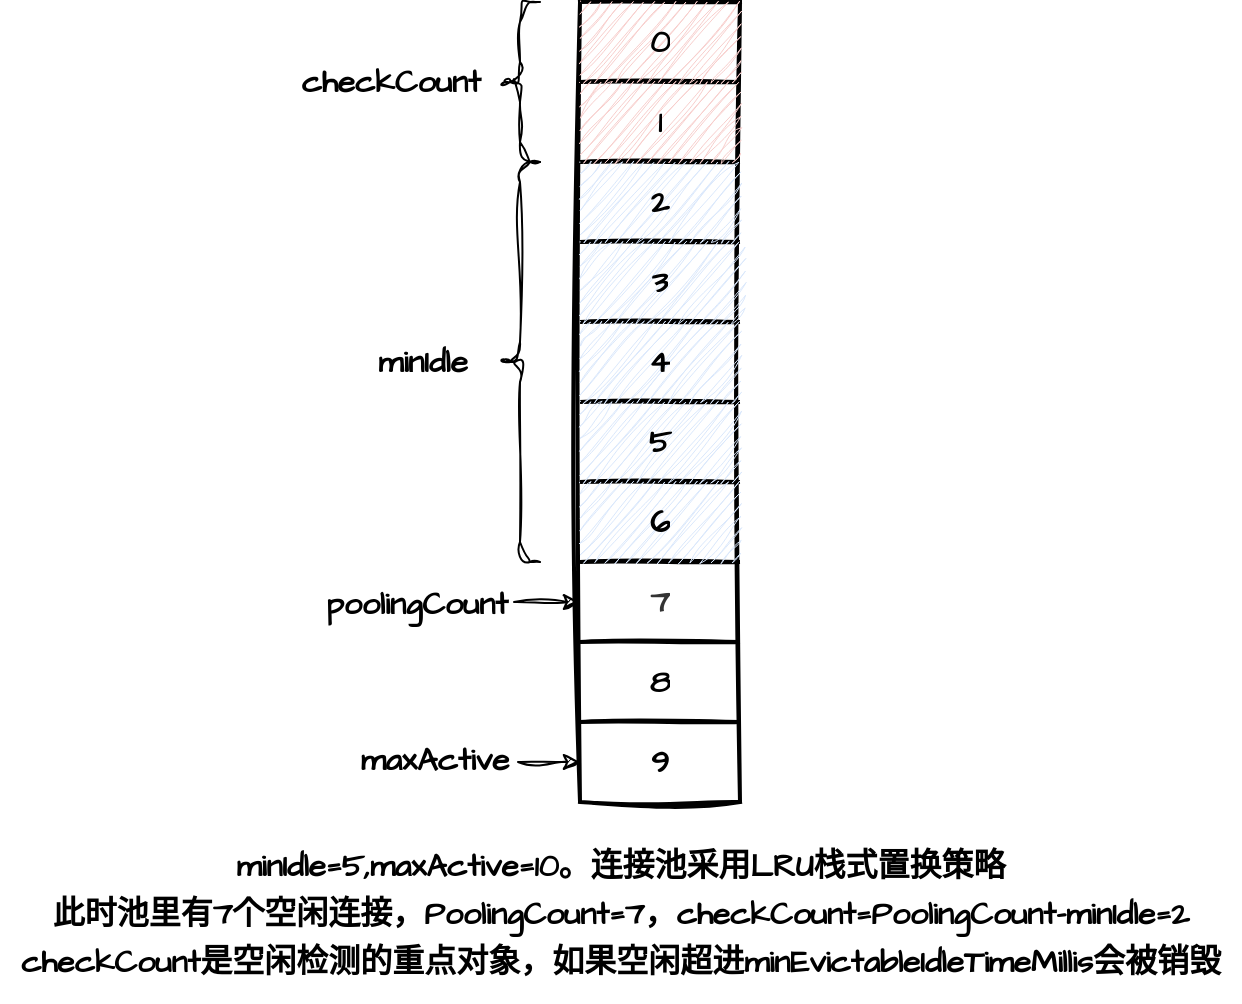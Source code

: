 <mxfile version="24.9.1">
  <diagram name="第 1 页" id="JmAHMn3rujhHnV1lBThX">
    <mxGraphModel dx="939" dy="1114" grid="1" gridSize="10" guides="1" tooltips="1" connect="1" arrows="1" fold="1" page="1" pageScale="1" pageWidth="827" pageHeight="1169" math="0" shadow="0">
      <root>
        <mxCell id="0" />
        <mxCell id="1" parent="0" />
        <mxCell id="PA8RiOm6JGbZ_3bK-6OF-1" value="" style="shape=table;startSize=0;container=1;collapsible=0;childLayout=tableLayout;fontSize=16;sketch=1;hachureGap=4;jiggle=2;curveFitting=1;fontFamily=Architects Daughter;fontSource=https%3A%2F%2Ffonts.googleapis.com%2Fcss%3Ffamily%3DArchitects%2BDaughter;strokeWidth=2;" vertex="1" parent="1">
          <mxGeometry x="360" y="400" width="80" height="400" as="geometry" />
        </mxCell>
        <mxCell id="PA8RiOm6JGbZ_3bK-6OF-31" style="shape=tableRow;horizontal=0;startSize=0;swimlaneHead=0;swimlaneBody=0;strokeColor=#b85450;top=0;left=0;bottom=0;right=0;collapsible=0;dropTarget=0;fillColor=#f8cecc;points=[[0,0.5],[1,0.5]];portConstraint=eastwest;fontSize=16;sketch=1;hachureGap=4;jiggle=2;curveFitting=1;fontFamily=Architects Daughter;fontSource=https%3A%2F%2Ffonts.googleapis.com%2Fcss%3Ffamily%3DArchitects%2BDaughter;opacity=0;" vertex="1" parent="PA8RiOm6JGbZ_3bK-6OF-1">
          <mxGeometry width="80" height="40" as="geometry" />
        </mxCell>
        <mxCell id="PA8RiOm6JGbZ_3bK-6OF-32" value="&lt;b&gt;0&lt;/b&gt;" style="shape=partialRectangle;html=1;whiteSpace=wrap;connectable=0;strokeColor=#b85450;overflow=hidden;fillColor=#f8cecc;top=0;left=0;bottom=0;right=0;pointerEvents=1;fontSize=16;sketch=1;hachureGap=4;jiggle=2;curveFitting=1;fontFamily=Architects Daughter;fontSource=https%3A%2F%2Ffonts.googleapis.com%2Fcss%3Ffamily%3DArchitects%2BDaughter;shadow=0;" vertex="1" parent="PA8RiOm6JGbZ_3bK-6OF-31">
          <mxGeometry width="80" height="40" as="geometry">
            <mxRectangle width="80" height="40" as="alternateBounds" />
          </mxGeometry>
        </mxCell>
        <mxCell id="PA8RiOm6JGbZ_3bK-6OF-29" style="shape=tableRow;horizontal=0;startSize=0;swimlaneHead=0;swimlaneBody=0;strokeColor=inherit;top=0;left=0;bottom=0;right=0;collapsible=0;dropTarget=0;fillColor=none;points=[[0,0.5],[1,0.5]];portConstraint=eastwest;fontSize=16;sketch=1;hachureGap=4;jiggle=2;curveFitting=1;fontFamily=Architects Daughter;fontSource=https%3A%2F%2Ffonts.googleapis.com%2Fcss%3Ffamily%3DArchitects%2BDaughter;" vertex="1" parent="PA8RiOm6JGbZ_3bK-6OF-1">
          <mxGeometry y="40" width="80" height="40" as="geometry" />
        </mxCell>
        <mxCell id="PA8RiOm6JGbZ_3bK-6OF-30" value="&lt;b&gt;1&lt;/b&gt;" style="shape=partialRectangle;html=1;whiteSpace=wrap;connectable=0;strokeColor=#b85450;overflow=hidden;fillColor=#f8cecc;top=0;left=0;bottom=0;right=0;pointerEvents=1;fontSize=16;sketch=1;hachureGap=4;jiggle=2;curveFitting=1;fontFamily=Architects Daughter;fontSource=https%3A%2F%2Ffonts.googleapis.com%2Fcss%3Ffamily%3DArchitects%2BDaughter;" vertex="1" parent="PA8RiOm6JGbZ_3bK-6OF-29">
          <mxGeometry width="80" height="40" as="geometry">
            <mxRectangle width="80" height="40" as="alternateBounds" />
          </mxGeometry>
        </mxCell>
        <mxCell id="PA8RiOm6JGbZ_3bK-6OF-27" style="shape=tableRow;horizontal=0;startSize=0;swimlaneHead=0;swimlaneBody=0;strokeColor=inherit;top=0;left=0;bottom=0;right=0;collapsible=0;dropTarget=0;fillColor=none;points=[[0,0.5],[1,0.5]];portConstraint=eastwest;fontSize=16;sketch=1;hachureGap=4;jiggle=2;curveFitting=1;fontFamily=Architects Daughter;fontSource=https%3A%2F%2Ffonts.googleapis.com%2Fcss%3Ffamily%3DArchitects%2BDaughter;" vertex="1" parent="PA8RiOm6JGbZ_3bK-6OF-1">
          <mxGeometry y="80" width="80" height="40" as="geometry" />
        </mxCell>
        <mxCell id="PA8RiOm6JGbZ_3bK-6OF-28" value="&lt;b&gt;2&lt;/b&gt;" style="shape=partialRectangle;html=1;whiteSpace=wrap;connectable=0;strokeColor=#6c8ebf;overflow=hidden;fillColor=#dae8fc;top=0;left=0;bottom=0;right=0;pointerEvents=1;fontSize=16;sketch=1;hachureGap=4;jiggle=2;curveFitting=1;fontFamily=Architects Daughter;fontSource=https%3A%2F%2Ffonts.googleapis.com%2Fcss%3Ffamily%3DArchitects%2BDaughter;" vertex="1" parent="PA8RiOm6JGbZ_3bK-6OF-27">
          <mxGeometry width="80" height="40" as="geometry">
            <mxRectangle width="80" height="40" as="alternateBounds" />
          </mxGeometry>
        </mxCell>
        <mxCell id="PA8RiOm6JGbZ_3bK-6OF-25" style="shape=tableRow;horizontal=0;startSize=0;swimlaneHead=0;swimlaneBody=0;strokeColor=inherit;top=0;left=0;bottom=0;right=0;collapsible=0;dropTarget=0;fillColor=none;points=[[0,0.5],[1,0.5]];portConstraint=eastwest;fontSize=16;sketch=1;hachureGap=4;jiggle=2;curveFitting=1;fontFamily=Architects Daughter;fontSource=https%3A%2F%2Ffonts.googleapis.com%2Fcss%3Ffamily%3DArchitects%2BDaughter;" vertex="1" parent="PA8RiOm6JGbZ_3bK-6OF-1">
          <mxGeometry y="120" width="80" height="40" as="geometry" />
        </mxCell>
        <mxCell id="PA8RiOm6JGbZ_3bK-6OF-26" value="&lt;b&gt;3&lt;/b&gt;" style="shape=partialRectangle;html=1;whiteSpace=wrap;connectable=0;strokeColor=#6c8ebf;overflow=hidden;fillColor=#dae8fc;top=0;left=0;bottom=0;right=0;pointerEvents=1;fontSize=16;sketch=1;hachureGap=4;jiggle=2;curveFitting=1;fontFamily=Architects Daughter;fontSource=https%3A%2F%2Ffonts.googleapis.com%2Fcss%3Ffamily%3DArchitects%2BDaughter;" vertex="1" parent="PA8RiOm6JGbZ_3bK-6OF-25">
          <mxGeometry width="80" height="40" as="geometry">
            <mxRectangle width="80" height="40" as="alternateBounds" />
          </mxGeometry>
        </mxCell>
        <mxCell id="PA8RiOm6JGbZ_3bK-6OF-23" style="shape=tableRow;horizontal=0;startSize=0;swimlaneHead=0;swimlaneBody=0;strokeColor=inherit;top=0;left=0;bottom=0;right=0;collapsible=0;dropTarget=0;fillColor=none;points=[[0,0.5],[1,0.5]];portConstraint=eastwest;fontSize=16;sketch=1;hachureGap=4;jiggle=2;curveFitting=1;fontFamily=Architects Daughter;fontSource=https%3A%2F%2Ffonts.googleapis.com%2Fcss%3Ffamily%3DArchitects%2BDaughter;" vertex="1" parent="PA8RiOm6JGbZ_3bK-6OF-1">
          <mxGeometry y="160" width="80" height="40" as="geometry" />
        </mxCell>
        <mxCell id="PA8RiOm6JGbZ_3bK-6OF-24" value="&lt;b&gt;4&lt;/b&gt;" style="shape=partialRectangle;html=1;whiteSpace=wrap;connectable=0;strokeColor=#6c8ebf;overflow=hidden;fillColor=#dae8fc;top=0;left=0;bottom=0;right=0;pointerEvents=1;fontSize=16;sketch=1;hachureGap=4;jiggle=2;curveFitting=1;fontFamily=Architects Daughter;fontSource=https%3A%2F%2Ffonts.googleapis.com%2Fcss%3Ffamily%3DArchitects%2BDaughter;" vertex="1" parent="PA8RiOm6JGbZ_3bK-6OF-23">
          <mxGeometry width="80" height="40" as="geometry">
            <mxRectangle width="80" height="40" as="alternateBounds" />
          </mxGeometry>
        </mxCell>
        <mxCell id="PA8RiOm6JGbZ_3bK-6OF-21" style="shape=tableRow;horizontal=0;startSize=0;swimlaneHead=0;swimlaneBody=0;strokeColor=inherit;top=0;left=0;bottom=0;right=0;collapsible=0;dropTarget=0;fillColor=none;points=[[0,0.5],[1,0.5]];portConstraint=eastwest;fontSize=16;sketch=1;hachureGap=4;jiggle=2;curveFitting=1;fontFamily=Architects Daughter;fontSource=https%3A%2F%2Ffonts.googleapis.com%2Fcss%3Ffamily%3DArchitects%2BDaughter;" vertex="1" parent="PA8RiOm6JGbZ_3bK-6OF-1">
          <mxGeometry y="200" width="80" height="40" as="geometry" />
        </mxCell>
        <mxCell id="PA8RiOm6JGbZ_3bK-6OF-22" value="&lt;b&gt;5&lt;/b&gt;" style="shape=partialRectangle;html=1;whiteSpace=wrap;connectable=0;strokeColor=#6c8ebf;overflow=hidden;fillColor=#dae8fc;top=0;left=0;bottom=0;right=0;pointerEvents=1;fontSize=16;sketch=1;hachureGap=4;jiggle=2;curveFitting=1;fontFamily=Architects Daughter;fontSource=https%3A%2F%2Ffonts.googleapis.com%2Fcss%3Ffamily%3DArchitects%2BDaughter;" vertex="1" parent="PA8RiOm6JGbZ_3bK-6OF-21">
          <mxGeometry width="80" height="40" as="geometry">
            <mxRectangle width="80" height="40" as="alternateBounds" />
          </mxGeometry>
        </mxCell>
        <mxCell id="PA8RiOm6JGbZ_3bK-6OF-19" style="shape=tableRow;horizontal=0;startSize=0;swimlaneHead=0;swimlaneBody=0;strokeColor=inherit;top=0;left=0;bottom=0;right=0;collapsible=0;dropTarget=0;fillColor=none;points=[[0,0.5],[1,0.5]];portConstraint=eastwest;fontSize=16;sketch=1;hachureGap=4;jiggle=2;curveFitting=1;fontFamily=Architects Daughter;fontSource=https%3A%2F%2Ffonts.googleapis.com%2Fcss%3Ffamily%3DArchitects%2BDaughter;" vertex="1" parent="PA8RiOm6JGbZ_3bK-6OF-1">
          <mxGeometry y="240" width="80" height="40" as="geometry" />
        </mxCell>
        <mxCell id="PA8RiOm6JGbZ_3bK-6OF-20" value="&lt;b&gt;6&lt;/b&gt;" style="shape=partialRectangle;html=1;whiteSpace=wrap;connectable=0;strokeColor=#6c8ebf;overflow=hidden;fillColor=#dae8fc;top=0;left=0;bottom=0;right=0;pointerEvents=1;fontSize=16;sketch=1;hachureGap=4;jiggle=2;curveFitting=1;fontFamily=Architects Daughter;fontSource=https%3A%2F%2Ffonts.googleapis.com%2Fcss%3Ffamily%3DArchitects%2BDaughter;" vertex="1" parent="PA8RiOm6JGbZ_3bK-6OF-19">
          <mxGeometry width="80" height="40" as="geometry">
            <mxRectangle width="80" height="40" as="alternateBounds" />
          </mxGeometry>
        </mxCell>
        <mxCell id="PA8RiOm6JGbZ_3bK-6OF-17" style="shape=tableRow;horizontal=0;startSize=0;swimlaneHead=0;swimlaneBody=0;strokeColor=inherit;top=0;left=0;bottom=0;right=0;collapsible=0;dropTarget=0;fillColor=none;points=[[0,0.5],[1,0.5]];portConstraint=eastwest;fontSize=16;sketch=1;hachureGap=4;jiggle=2;curveFitting=1;fontFamily=Architects Daughter;fontSource=https%3A%2F%2Ffonts.googleapis.com%2Fcss%3Ffamily%3DArchitects%2BDaughter;" vertex="1" parent="PA8RiOm6JGbZ_3bK-6OF-1">
          <mxGeometry y="280" width="80" height="40" as="geometry" />
        </mxCell>
        <mxCell id="PA8RiOm6JGbZ_3bK-6OF-18" value="&lt;b&gt;7&lt;/b&gt;" style="shape=partialRectangle;html=1;whiteSpace=wrap;connectable=0;strokeColor=#666666;overflow=hidden;fillColor=none;top=0;left=0;bottom=0;right=0;pointerEvents=1;fontSize=16;sketch=1;hachureGap=4;jiggle=2;curveFitting=1;fontFamily=Architects Daughter;fontSource=https%3A%2F%2Ffonts.googleapis.com%2Fcss%3Ffamily%3DArchitects%2BDaughter;fillStyle=auto;fontColor=#333333;" vertex="1" parent="PA8RiOm6JGbZ_3bK-6OF-17">
          <mxGeometry width="80" height="40" as="geometry">
            <mxRectangle width="80" height="40" as="alternateBounds" />
          </mxGeometry>
        </mxCell>
        <mxCell id="PA8RiOm6JGbZ_3bK-6OF-2" value="" style="shape=tableRow;horizontal=0;startSize=0;swimlaneHead=0;swimlaneBody=0;strokeColor=inherit;top=0;left=0;bottom=0;right=0;collapsible=0;dropTarget=0;fillColor=none;points=[[0,0.5],[1,0.5]];portConstraint=eastwest;fontSize=16;sketch=1;hachureGap=4;jiggle=2;curveFitting=1;fontFamily=Architects Daughter;fontSource=https%3A%2F%2Ffonts.googleapis.com%2Fcss%3Ffamily%3DArchitects%2BDaughter;" vertex="1" parent="PA8RiOm6JGbZ_3bK-6OF-1">
          <mxGeometry y="320" width="80" height="40" as="geometry" />
        </mxCell>
        <mxCell id="PA8RiOm6JGbZ_3bK-6OF-3" value="&lt;b&gt;8&lt;/b&gt;" style="shape=partialRectangle;html=1;whiteSpace=wrap;connectable=0;strokeColor=inherit;overflow=hidden;fillColor=none;top=0;left=0;bottom=0;right=0;pointerEvents=1;fontSize=16;sketch=1;hachureGap=4;jiggle=2;curveFitting=1;fontFamily=Architects Daughter;fontSource=https%3A%2F%2Ffonts.googleapis.com%2Fcss%3Ffamily%3DArchitects%2BDaughter;" vertex="1" parent="PA8RiOm6JGbZ_3bK-6OF-2">
          <mxGeometry width="80" height="40" as="geometry">
            <mxRectangle width="80" height="40" as="alternateBounds" />
          </mxGeometry>
        </mxCell>
        <mxCell id="PA8RiOm6JGbZ_3bK-6OF-10" value="" style="shape=tableRow;horizontal=0;startSize=0;swimlaneHead=0;swimlaneBody=0;strokeColor=inherit;top=0;left=0;bottom=0;right=0;collapsible=0;dropTarget=0;fillColor=none;points=[[0,0.5],[1,0.5]];portConstraint=eastwest;fontSize=16;sketch=1;hachureGap=4;jiggle=2;curveFitting=1;fontFamily=Architects Daughter;fontSource=https%3A%2F%2Ffonts.googleapis.com%2Fcss%3Ffamily%3DArchitects%2BDaughter;" vertex="1" parent="PA8RiOm6JGbZ_3bK-6OF-1">
          <mxGeometry y="360" width="80" height="40" as="geometry" />
        </mxCell>
        <mxCell id="PA8RiOm6JGbZ_3bK-6OF-11" value="&lt;b&gt;9&lt;/b&gt;" style="shape=partialRectangle;html=1;whiteSpace=wrap;connectable=0;strokeColor=inherit;overflow=hidden;fillColor=none;top=0;left=0;bottom=0;right=0;pointerEvents=1;fontSize=16;sketch=1;hachureGap=4;jiggle=2;curveFitting=1;fontFamily=Architects Daughter;fontSource=https%3A%2F%2Ffonts.googleapis.com%2Fcss%3Ffamily%3DArchitects%2BDaughter;" vertex="1" parent="PA8RiOm6JGbZ_3bK-6OF-10">
          <mxGeometry width="80" height="40" as="geometry">
            <mxRectangle width="80" height="40" as="alternateBounds" />
          </mxGeometry>
        </mxCell>
        <mxCell id="PA8RiOm6JGbZ_3bK-6OF-35" value="" style="shape=curlyBracket;whiteSpace=wrap;html=1;rounded=1;labelPosition=left;verticalLabelPosition=middle;align=right;verticalAlign=middle;sketch=1;hachureGap=4;jiggle=2;curveFitting=1;fontFamily=Architects Daughter;fontSource=https%3A%2F%2Ffonts.googleapis.com%2Fcss%3Ffamily%3DArchitects%2BDaughter;" vertex="1" parent="1">
          <mxGeometry x="320" y="400" width="20" height="80" as="geometry" />
        </mxCell>
        <mxCell id="PA8RiOm6JGbZ_3bK-6OF-36" value="&lt;b&gt;&lt;font style=&quot;font-size: 16px;&quot;&gt;checkCount&lt;/font&gt;&lt;/b&gt;" style="text;html=1;align=center;verticalAlign=middle;resizable=0;points=[];autosize=1;strokeColor=none;fillColor=none;fontFamily=Architects Daughter;fontSource=https%3A%2F%2Ffonts.googleapis.com%2Fcss%3Ffamily%3DArchitects%2BDaughter;" vertex="1" parent="1">
          <mxGeometry x="210" y="425" width="110" height="30" as="geometry" />
        </mxCell>
        <mxCell id="PA8RiOm6JGbZ_3bK-6OF-37" value="" style="shape=curlyBracket;whiteSpace=wrap;html=1;rounded=1;labelPosition=left;verticalLabelPosition=middle;align=right;verticalAlign=middle;sketch=1;hachureGap=4;jiggle=2;curveFitting=1;fontFamily=Architects Daughter;fontSource=https%3A%2F%2Ffonts.googleapis.com%2Fcss%3Ffamily%3DArchitects%2BDaughter;" vertex="1" parent="1">
          <mxGeometry x="320" y="480" width="20" height="200" as="geometry" />
        </mxCell>
        <mxCell id="PA8RiOm6JGbZ_3bK-6OF-39" value="&lt;span style=&quot;font-size: 16px;&quot;&gt;&lt;b&gt;minIdle&lt;/b&gt;&lt;/span&gt;" style="text;html=1;align=center;verticalAlign=middle;resizable=0;points=[];autosize=1;strokeColor=none;fillColor=none;fontFamily=Architects Daughter;fontSource=https%3A%2F%2Ffonts.googleapis.com%2Fcss%3Ffamily%3DArchitects%2BDaughter;" vertex="1" parent="1">
          <mxGeometry x="246" y="565" width="70" height="30" as="geometry" />
        </mxCell>
        <mxCell id="PA8RiOm6JGbZ_3bK-6OF-40" value="&lt;b&gt;&lt;font style=&quot;font-size: 16px;&quot;&gt;poolingCount&lt;/font&gt;&lt;/b&gt;" style="text;html=1;align=center;verticalAlign=middle;resizable=0;points=[];autosize=1;strokeColor=none;fillColor=none;fontFamily=Architects Daughter;fontSource=https%3A%2F%2Ffonts.googleapis.com%2Fcss%3Ffamily%3DArchitects%2BDaughter;" vertex="1" parent="1">
          <mxGeometry x="222.5" y="686" width="110" height="30" as="geometry" />
        </mxCell>
        <mxCell id="PA8RiOm6JGbZ_3bK-6OF-41" value="" style="endArrow=classic;html=1;rounded=0;sketch=1;hachureGap=4;jiggle=2;curveFitting=1;fontFamily=Architects Daughter;fontSource=https%3A%2F%2Ffonts.googleapis.com%2Fcss%3Ffamily%3DArchitects%2BDaughter;entryX=0;entryY=0.5;entryDx=0;entryDy=0;" edge="1" parent="1" target="PA8RiOm6JGbZ_3bK-6OF-17">
          <mxGeometry width="50" height="50" relative="1" as="geometry">
            <mxPoint x="327" y="700" as="sourcePoint" />
            <mxPoint x="356.5" y="704" as="targetPoint" />
          </mxGeometry>
        </mxCell>
        <mxCell id="PA8RiOm6JGbZ_3bK-6OF-42" value="&lt;b&gt;&lt;font style=&quot;font-size: 16px;&quot;&gt;maxActive&lt;/font&gt;&lt;/b&gt;" style="text;html=1;align=center;verticalAlign=middle;resizable=0;points=[];autosize=1;strokeColor=none;fillColor=none;fontFamily=Architects Daughter;fontSource=https%3A%2F%2Ffonts.googleapis.com%2Fcss%3Ffamily%3DArchitects%2BDaughter;" vertex="1" parent="1">
          <mxGeometry x="237" y="764" width="100" height="30" as="geometry" />
        </mxCell>
        <mxCell id="PA8RiOm6JGbZ_3bK-6OF-43" value="" style="endArrow=classic;html=1;rounded=0;sketch=1;hachureGap=4;jiggle=2;curveFitting=1;fontFamily=Architects Daughter;fontSource=https%3A%2F%2Ffonts.googleapis.com%2Fcss%3Ffamily%3DArchitects%2BDaughter;entryX=0;entryY=0.5;entryDx=0;entryDy=0;" edge="1" parent="1" target="PA8RiOm6JGbZ_3bK-6OF-10">
          <mxGeometry width="50" height="50" relative="1" as="geometry">
            <mxPoint x="329" y="780" as="sourcePoint" />
            <mxPoint x="360" y="784" as="targetPoint" />
          </mxGeometry>
        </mxCell>
        <mxCell id="PA8RiOm6JGbZ_3bK-6OF-44" value="&lt;b style=&quot;line-height: 150%;&quot;&gt;&lt;font style=&quot;font-size: 16px; line-height: 150%;&quot;&gt;minIdle=5,maxActive=10。连接池采用LRU栈式置换策略&lt;/font&gt;&lt;/b&gt;&lt;div style=&quot;line-height: 150%;&quot;&gt;&lt;span style=&quot;font-size: 16px; line-height: 150%;&quot;&gt;&lt;b&gt;此时池里有7个空闲连接，PoolingCount=7，checkCount=PoolingCount-minIdle=2&lt;/b&gt;&lt;/span&gt;&lt;/div&gt;&lt;div style=&quot;line-height: 150%;&quot;&gt;&lt;span style=&quot;font-size: 16px; line-height: 150%;&quot;&gt;&lt;b&gt;checkCount是空闲检测的重点对象，如果空闲超进&lt;/b&gt;&lt;/span&gt;&lt;span style=&quot;background-color: initial; font-size: 16px; line-height: 150%;&quot;&gt;&lt;b&gt;minEvictableIdleTimeMillis会被销毁&lt;/b&gt;&lt;/span&gt;&lt;/div&gt;" style="text;html=1;align=center;verticalAlign=middle;resizable=0;points=[];autosize=1;strokeColor=none;fillColor=none;fontFamily=Architects Daughter;fontSource=https%3A%2F%2Ffonts.googleapis.com%2Fcss%3Ffamily%3DArchitects%2BDaughter;" vertex="1" parent="1">
          <mxGeometry x="70" y="810" width="620" height="90" as="geometry" />
        </mxCell>
      </root>
    </mxGraphModel>
  </diagram>
</mxfile>
